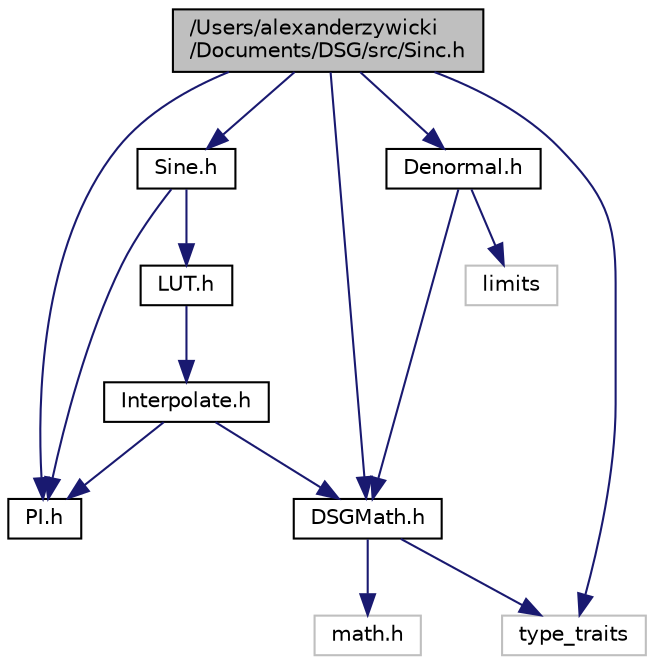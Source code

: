 digraph "/Users/alexanderzywicki/Documents/DSG/src/Sinc.h"
{
  edge [fontname="Helvetica",fontsize="10",labelfontname="Helvetica",labelfontsize="10"];
  node [fontname="Helvetica",fontsize="10",shape=record];
  Node1 [label="/Users/alexanderzywicki\l/Documents/DSG/src/Sinc.h",height=0.2,width=0.4,color="black", fillcolor="grey75", style="filled", fontcolor="black"];
  Node1 -> Node2 [color="midnightblue",fontsize="10",style="solid"];
  Node2 [label="PI.h",height=0.2,width=0.4,color="black", fillcolor="white", style="filled",URL="$_p_i_8h.html"];
  Node1 -> Node3 [color="midnightblue",fontsize="10",style="solid"];
  Node3 [label="Sine.h",height=0.2,width=0.4,color="black", fillcolor="white", style="filled",URL="$_sine_8h.html"];
  Node3 -> Node4 [color="midnightblue",fontsize="10",style="solid"];
  Node4 [label="LUT.h",height=0.2,width=0.4,color="black", fillcolor="white", style="filled",URL="$_l_u_t_8h.html"];
  Node4 -> Node5 [color="midnightblue",fontsize="10",style="solid"];
  Node5 [label="Interpolate.h",height=0.2,width=0.4,color="black", fillcolor="white", style="filled",URL="$_interpolate_8h.html"];
  Node5 -> Node6 [color="midnightblue",fontsize="10",style="solid"];
  Node6 [label="DSGMath.h",height=0.2,width=0.4,color="black", fillcolor="white", style="filled",URL="$_d_s_g_math_8h.html"];
  Node6 -> Node7 [color="midnightblue",fontsize="10",style="solid"];
  Node7 [label="math.h",height=0.2,width=0.4,color="grey75", fillcolor="white", style="filled"];
  Node6 -> Node8 [color="midnightblue",fontsize="10",style="solid"];
  Node8 [label="type_traits",height=0.2,width=0.4,color="grey75", fillcolor="white", style="filled"];
  Node5 -> Node2 [color="midnightblue",fontsize="10",style="solid"];
  Node3 -> Node2 [color="midnightblue",fontsize="10",style="solid"];
  Node1 -> Node9 [color="midnightblue",fontsize="10",style="solid"];
  Node9 [label="Denormal.h",height=0.2,width=0.4,color="black", fillcolor="white", style="filled",URL="$_denormal_8h.html"];
  Node9 -> Node10 [color="midnightblue",fontsize="10",style="solid"];
  Node10 [label="limits",height=0.2,width=0.4,color="grey75", fillcolor="white", style="filled"];
  Node9 -> Node6 [color="midnightblue",fontsize="10",style="solid"];
  Node1 -> Node8 [color="midnightblue",fontsize="10",style="solid"];
  Node1 -> Node6 [color="midnightblue",fontsize="10",style="solid"];
}
